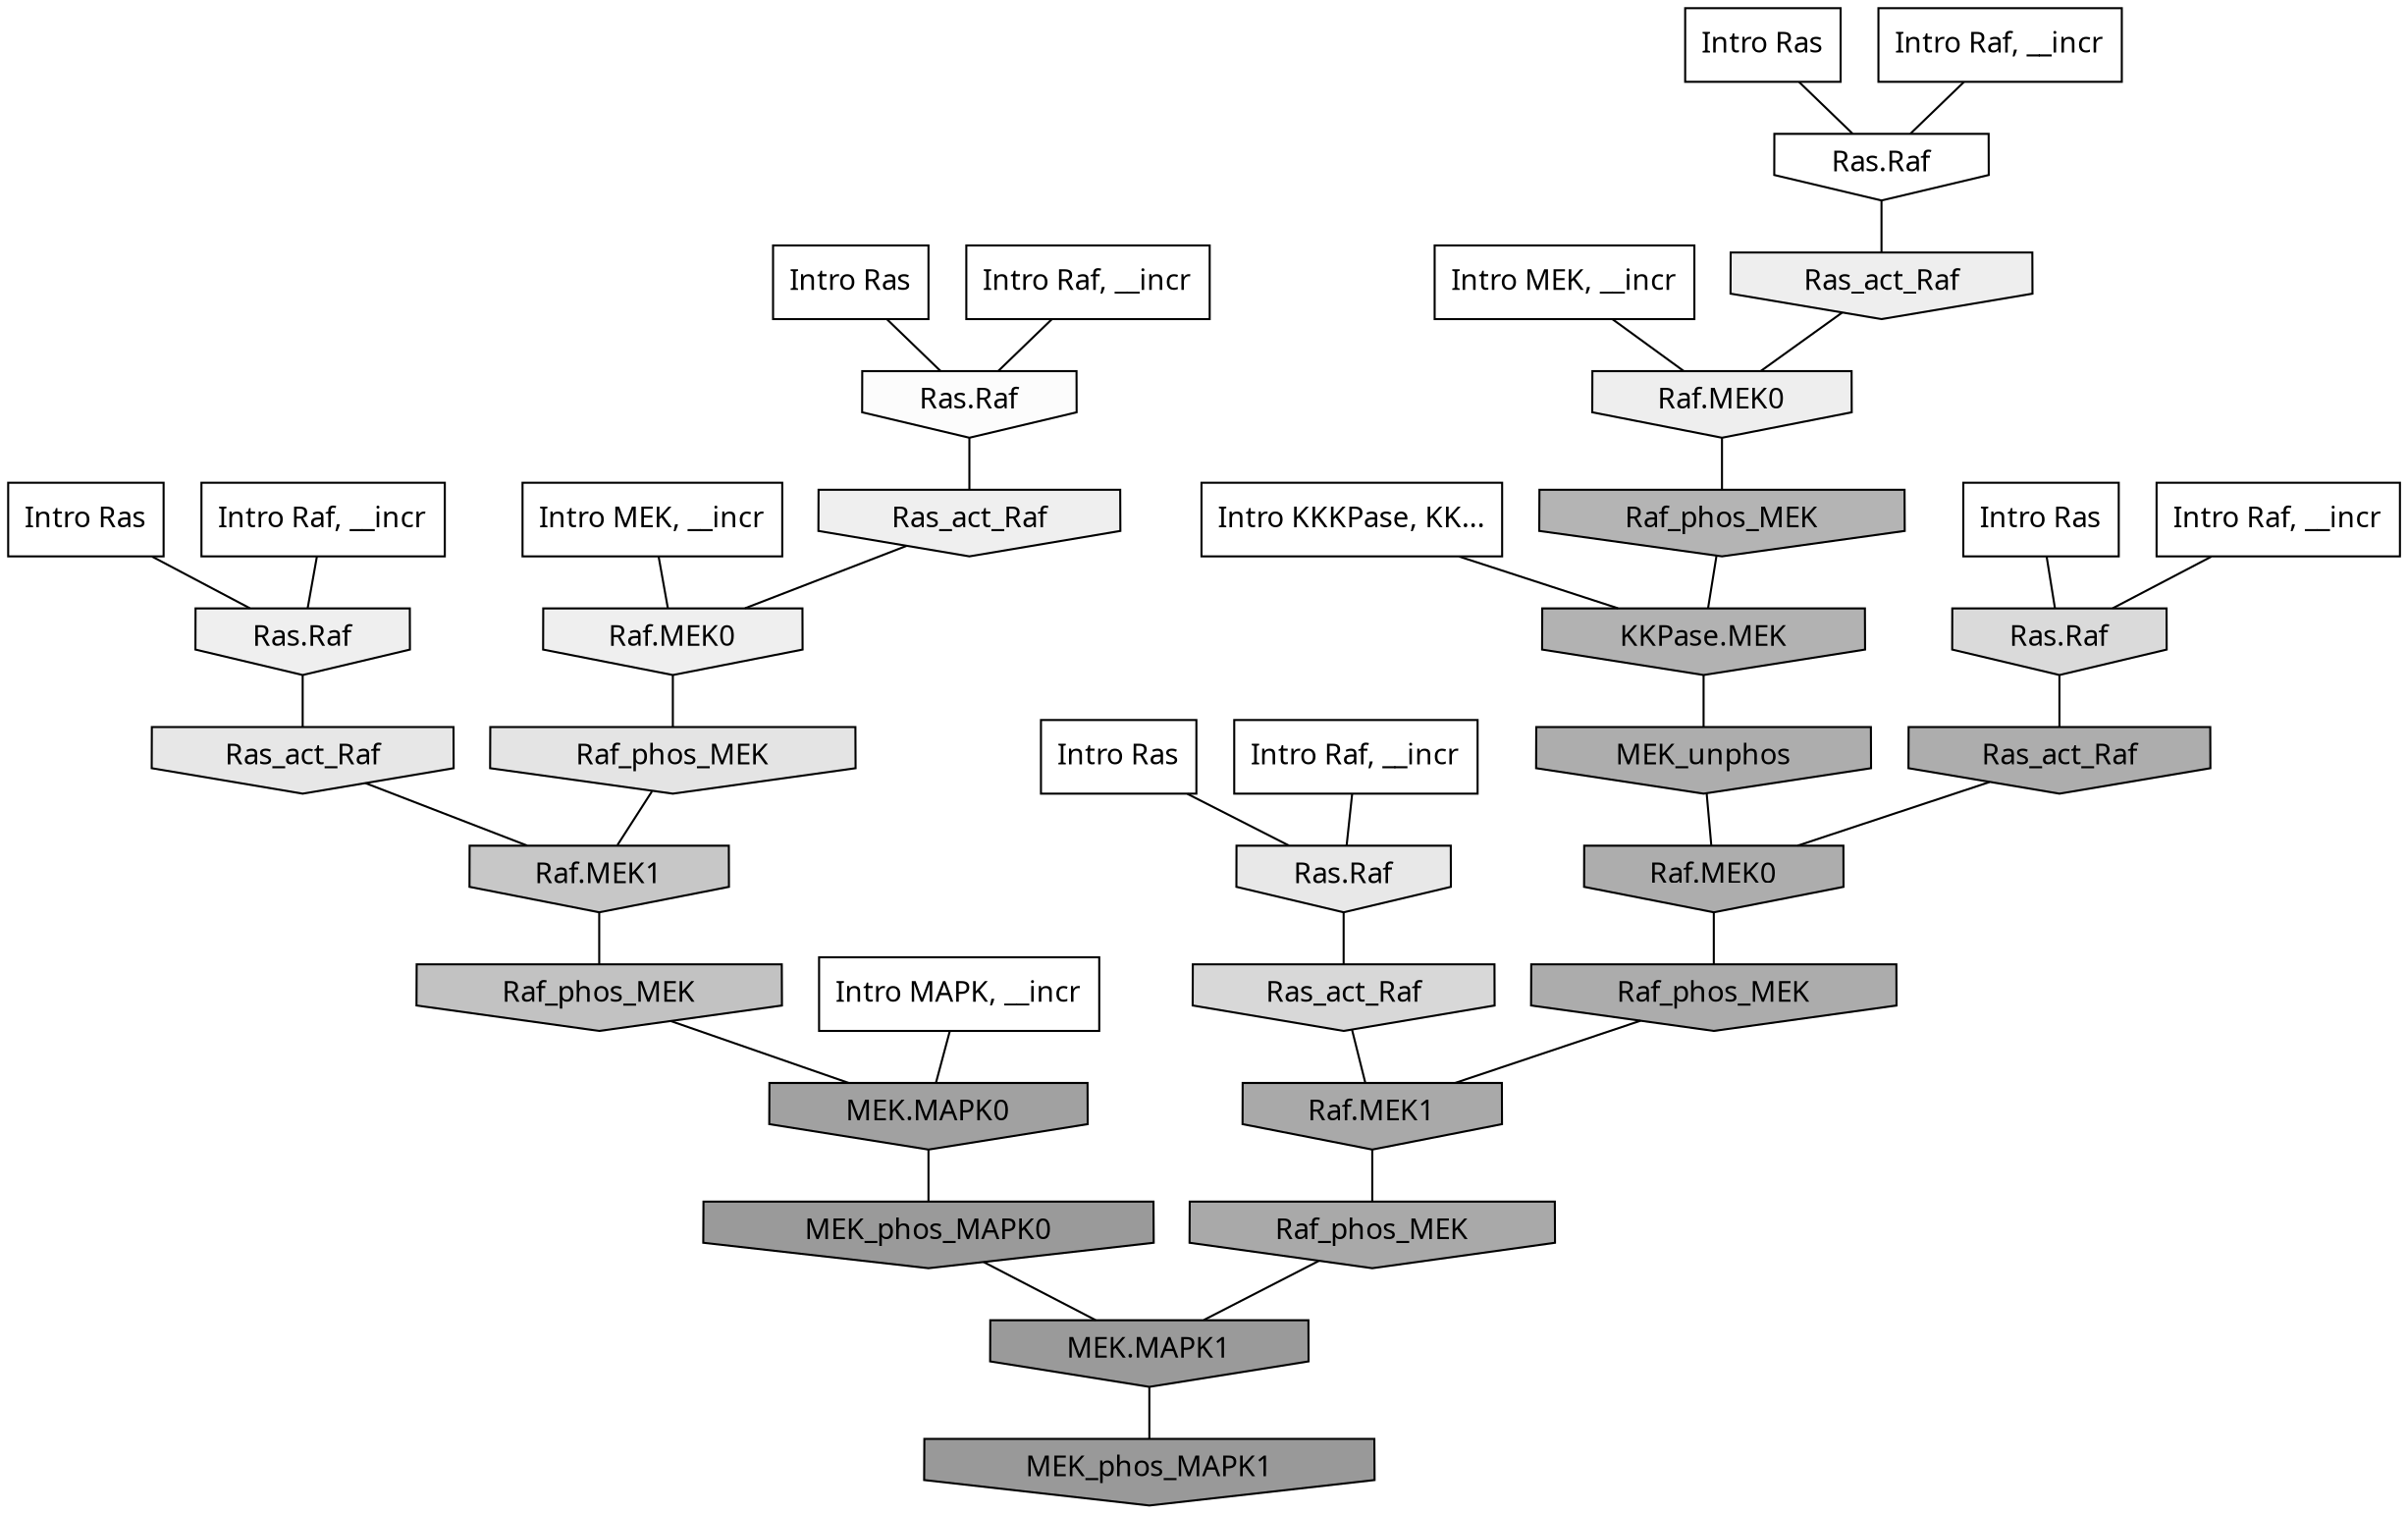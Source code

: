 digraph G{
  rankdir="TB";
  ranksep=0.30;
  node [fontname="CMU Serif"];
  edge [fontname="CMU Serif"];
  
  10 [label="Intro Ras", shape=rectangle, style=filled, fillcolor="0.000 0.000 1.000"]
  
  19 [label="Intro Ras", shape=rectangle, style=filled, fillcolor="0.000 0.000 1.000"]
  
  38 [label="Intro Ras", shape=rectangle, style=filled, fillcolor="0.000 0.000 1.000"]
  
  44 [label="Intro Ras", shape=rectangle, style=filled, fillcolor="0.000 0.000 1.000"]
  
  68 [label="Intro Ras", shape=rectangle, style=filled, fillcolor="0.000 0.000 1.000"]
  
  170 [label="Intro Raf, __incr", shape=rectangle, style=filled, fillcolor="0.000 0.000 1.000"]
  
  413 [label="Intro Raf, __incr", shape=rectangle, style=filled, fillcolor="0.000 0.000 1.000"]
  
  568 [label="Intro Raf, __incr", shape=rectangle, style=filled, fillcolor="0.000 0.000 1.000"]
  
  778 [label="Intro Raf, __incr", shape=rectangle, style=filled, fillcolor="0.000 0.000 1.000"]
  
  873 [label="Intro Raf, __incr", shape=rectangle, style=filled, fillcolor="0.000 0.000 1.000"]
  
  1490 [label="Intro MEK, __incr", shape=rectangle, style=filled, fillcolor="0.000 0.000 1.000"]
  
  1799 [label="Intro MEK, __incr", shape=rectangle, style=filled, fillcolor="0.000 0.000 1.000"]
  
  2559 [label="Intro MAPK, __incr", shape=rectangle, style=filled, fillcolor="0.000 0.000 1.000"]
  
  3195 [label="Intro KKKPase, KK...", shape=rectangle, style=filled, fillcolor="0.000 0.000 1.000"]
  
  3242 [label="Ras.Raf", shape=invhouse, style=filled, fillcolor="0.000 0.000 1.000"]
  
  3419 [label="Ras.Raf", shape=invhouse, style=filled, fillcolor="0.000 0.000 0.986"]
  
  3951 [label="Ras.Raf", shape=invhouse, style=filled, fillcolor="0.000 0.000 0.934"]
  
  3960 [label="Ras_act_Raf", shape=invhouse, style=filled, fillcolor="0.000 0.000 0.934"]
  
  3962 [label="Raf.MEK0", shape=invhouse, style=filled, fillcolor="0.000 0.000 0.934"]
  
  3972 [label="Ras_act_Raf", shape=invhouse, style=filled, fillcolor="0.000 0.000 0.933"]
  
  3974 [label="Raf.MEK0", shape=invhouse, style=filled, fillcolor="0.000 0.000 0.933"]
  
  4334 [label="Ras.Raf", shape=invhouse, style=filled, fillcolor="0.000 0.000 0.909"]
  
  4448 [label="Ras_act_Raf", shape=invhouse, style=filled, fillcolor="0.000 0.000 0.903"]
  
  4624 [label="Raf_phos_MEK", shape=invhouse, style=filled, fillcolor="0.000 0.000 0.891"]
  
  5336 [label="Ras.Raf", shape=invhouse, style=filled, fillcolor="0.000 0.000 0.854"]
  
  5456 [label="Ras_act_Raf", shape=invhouse, style=filled, fillcolor="0.000 0.000 0.847"]
  
  7093 [label="Raf.MEK1", shape=invhouse, style=filled, fillcolor="0.000 0.000 0.778"]
  
  7761 [label="Raf_phos_MEK", shape=invhouse, style=filled, fillcolor="0.000 0.000 0.759"]
  
  9987 [label="Raf_phos_MEK", shape=invhouse, style=filled, fillcolor="0.000 0.000 0.704"]
  
  10365 [label="KKPase.MEK", shape=invhouse, style=filled, fillcolor="0.000 0.000 0.696"]
  
  11325 [label="MEK_unphos", shape=invhouse, style=filled, fillcolor="0.000 0.000 0.678"]
  
  11459 [label="Ras_act_Raf", shape=invhouse, style=filled, fillcolor="0.000 0.000 0.676"]
  
  11462 [label="Raf.MEK0", shape=invhouse, style=filled, fillcolor="0.000 0.000 0.676"]
  
  11582 [label="Raf_phos_MEK", shape=invhouse, style=filled, fillcolor="0.000 0.000 0.674"]
  
  12418 [label="Raf.MEK1", shape=invhouse, style=filled, fillcolor="0.000 0.000 0.661"]
  
  12428 [label="Raf_phos_MEK", shape=invhouse, style=filled, fillcolor="0.000 0.000 0.661"]
  
  14711 [label="MEK.MAPK0", shape=invhouse, style=filled, fillcolor="0.000 0.000 0.630"]
  
  16292 [label="MEK_phos_MAPK0", shape=invhouse, style=filled, fillcolor="0.000 0.000 0.603"]
  
  16295 [label="MEK.MAPK1", shape=invhouse, style=filled, fillcolor="0.000 0.000 0.603"]
  
  16418 [label="MEK_phos_MAPK1", shape=invhouse, style=filled, fillcolor="0.000 0.000 0.600"]
  
  
  16295 -> 16418 [dir=none, color="0.000 0.000 0.000"] 
  16292 -> 16295 [dir=none, color="0.000 0.000 0.000"] 
  14711 -> 16292 [dir=none, color="0.000 0.000 0.000"] 
  12428 -> 16295 [dir=none, color="0.000 0.000 0.000"] 
  12418 -> 12428 [dir=none, color="0.000 0.000 0.000"] 
  11582 -> 12418 [dir=none, color="0.000 0.000 0.000"] 
  11462 -> 11582 [dir=none, color="0.000 0.000 0.000"] 
  11459 -> 11462 [dir=none, color="0.000 0.000 0.000"] 
  11325 -> 11462 [dir=none, color="0.000 0.000 0.000"] 
  10365 -> 11325 [dir=none, color="0.000 0.000 0.000"] 
  9987 -> 10365 [dir=none, color="0.000 0.000 0.000"] 
  7761 -> 14711 [dir=none, color="0.000 0.000 0.000"] 
  7093 -> 7761 [dir=none, color="0.000 0.000 0.000"] 
  5456 -> 12418 [dir=none, color="0.000 0.000 0.000"] 
  5336 -> 11459 [dir=none, color="0.000 0.000 0.000"] 
  4624 -> 7093 [dir=none, color="0.000 0.000 0.000"] 
  4448 -> 7093 [dir=none, color="0.000 0.000 0.000"] 
  4334 -> 5456 [dir=none, color="0.000 0.000 0.000"] 
  3974 -> 9987 [dir=none, color="0.000 0.000 0.000"] 
  3972 -> 3974 [dir=none, color="0.000 0.000 0.000"] 
  3962 -> 4624 [dir=none, color="0.000 0.000 0.000"] 
  3960 -> 3962 [dir=none, color="0.000 0.000 0.000"] 
  3951 -> 4448 [dir=none, color="0.000 0.000 0.000"] 
  3419 -> 3960 [dir=none, color="0.000 0.000 0.000"] 
  3242 -> 3972 [dir=none, color="0.000 0.000 0.000"] 
  3195 -> 10365 [dir=none, color="0.000 0.000 0.000"] 
  2559 -> 14711 [dir=none, color="0.000 0.000 0.000"] 
  1799 -> 3974 [dir=none, color="0.000 0.000 0.000"] 
  1490 -> 3962 [dir=none, color="0.000 0.000 0.000"] 
  873 -> 3419 [dir=none, color="0.000 0.000 0.000"] 
  778 -> 4334 [dir=none, color="0.000 0.000 0.000"] 
  568 -> 3242 [dir=none, color="0.000 0.000 0.000"] 
  413 -> 5336 [dir=none, color="0.000 0.000 0.000"] 
  170 -> 3951 [dir=none, color="0.000 0.000 0.000"] 
  68 -> 5336 [dir=none, color="0.000 0.000 0.000"] 
  44 -> 4334 [dir=none, color="0.000 0.000 0.000"] 
  38 -> 3242 [dir=none, color="0.000 0.000 0.000"] 
  19 -> 3419 [dir=none, color="0.000 0.000 0.000"] 
  10 -> 3951 [dir=none, color="0.000 0.000 0.000"] 
  
  }
